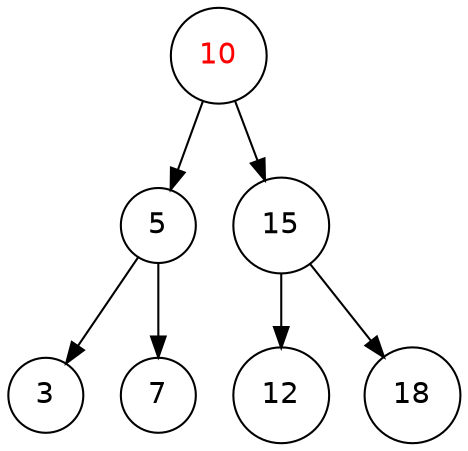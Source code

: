 digraph BinaryTree {
    node [shape=circle, fontname=Helvetica];
    
    10 [fontcolor=red]; // 着重表示节点10，并改变字体颜色
    10 -> 5;
    10 -> 15;
    5 -> 3;
    5 -> 7;
    15 -> 12;
    15 -> 18;
}
